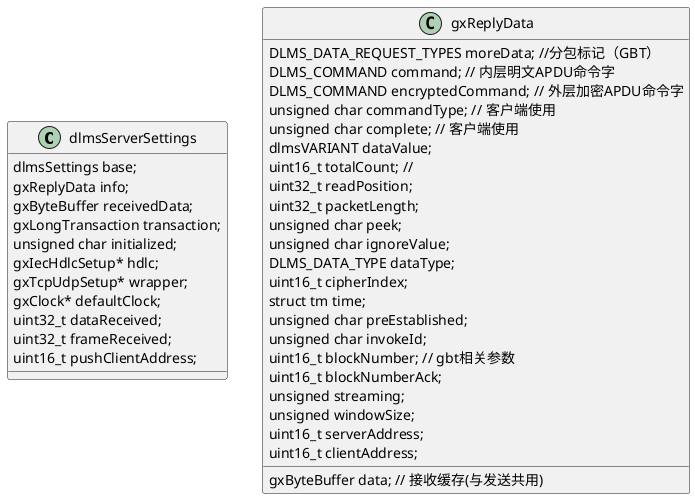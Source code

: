 @startuml guruxdlms类图

class dlmsServerSettings {
    dlmsSettings base;
    gxReplyData info;
    gxByteBuffer receivedData;
    gxLongTransaction transaction;
    unsigned char initialized;
    gxIecHdlcSetup* hdlc;
    gxTcpUdpSetup* wrapper;
    gxClock* defaultClock;
    uint32_t dataReceived;
    uint32_t frameReceived;
    uint16_t pushClientAddress;
}


class gxReplyData {
    DLMS_DATA_REQUEST_TYPES moreData; //分包标记（GBT）
    DLMS_COMMAND command; // 内层明文APDU命令字
    DLMS_COMMAND encryptedCommand; // 外层加密APDU命令字
    unsigned char commandType; // 客户端使用
    gxByteBuffer data; // 接收缓存(与发送共用)
    unsigned char complete; // 客户端使用
    dlmsVARIANT dataValue; 
    uint16_t totalCount; // 
    uint32_t readPosition;
    uint32_t packetLength;
    unsigned char peek;
    unsigned char ignoreValue;
    DLMS_DATA_TYPE dataType;
    uint16_t cipherIndex;
    struct tm time;
    unsigned char preEstablished;
    unsigned char invokeId;
    uint16_t blockNumber; // gbt相关参数
    uint16_t blockNumberAck;
    unsigned streaming;
    unsigned windowSize;
    uint16_t serverAddress;
    uint16_t clientAddress;
}

@enduml